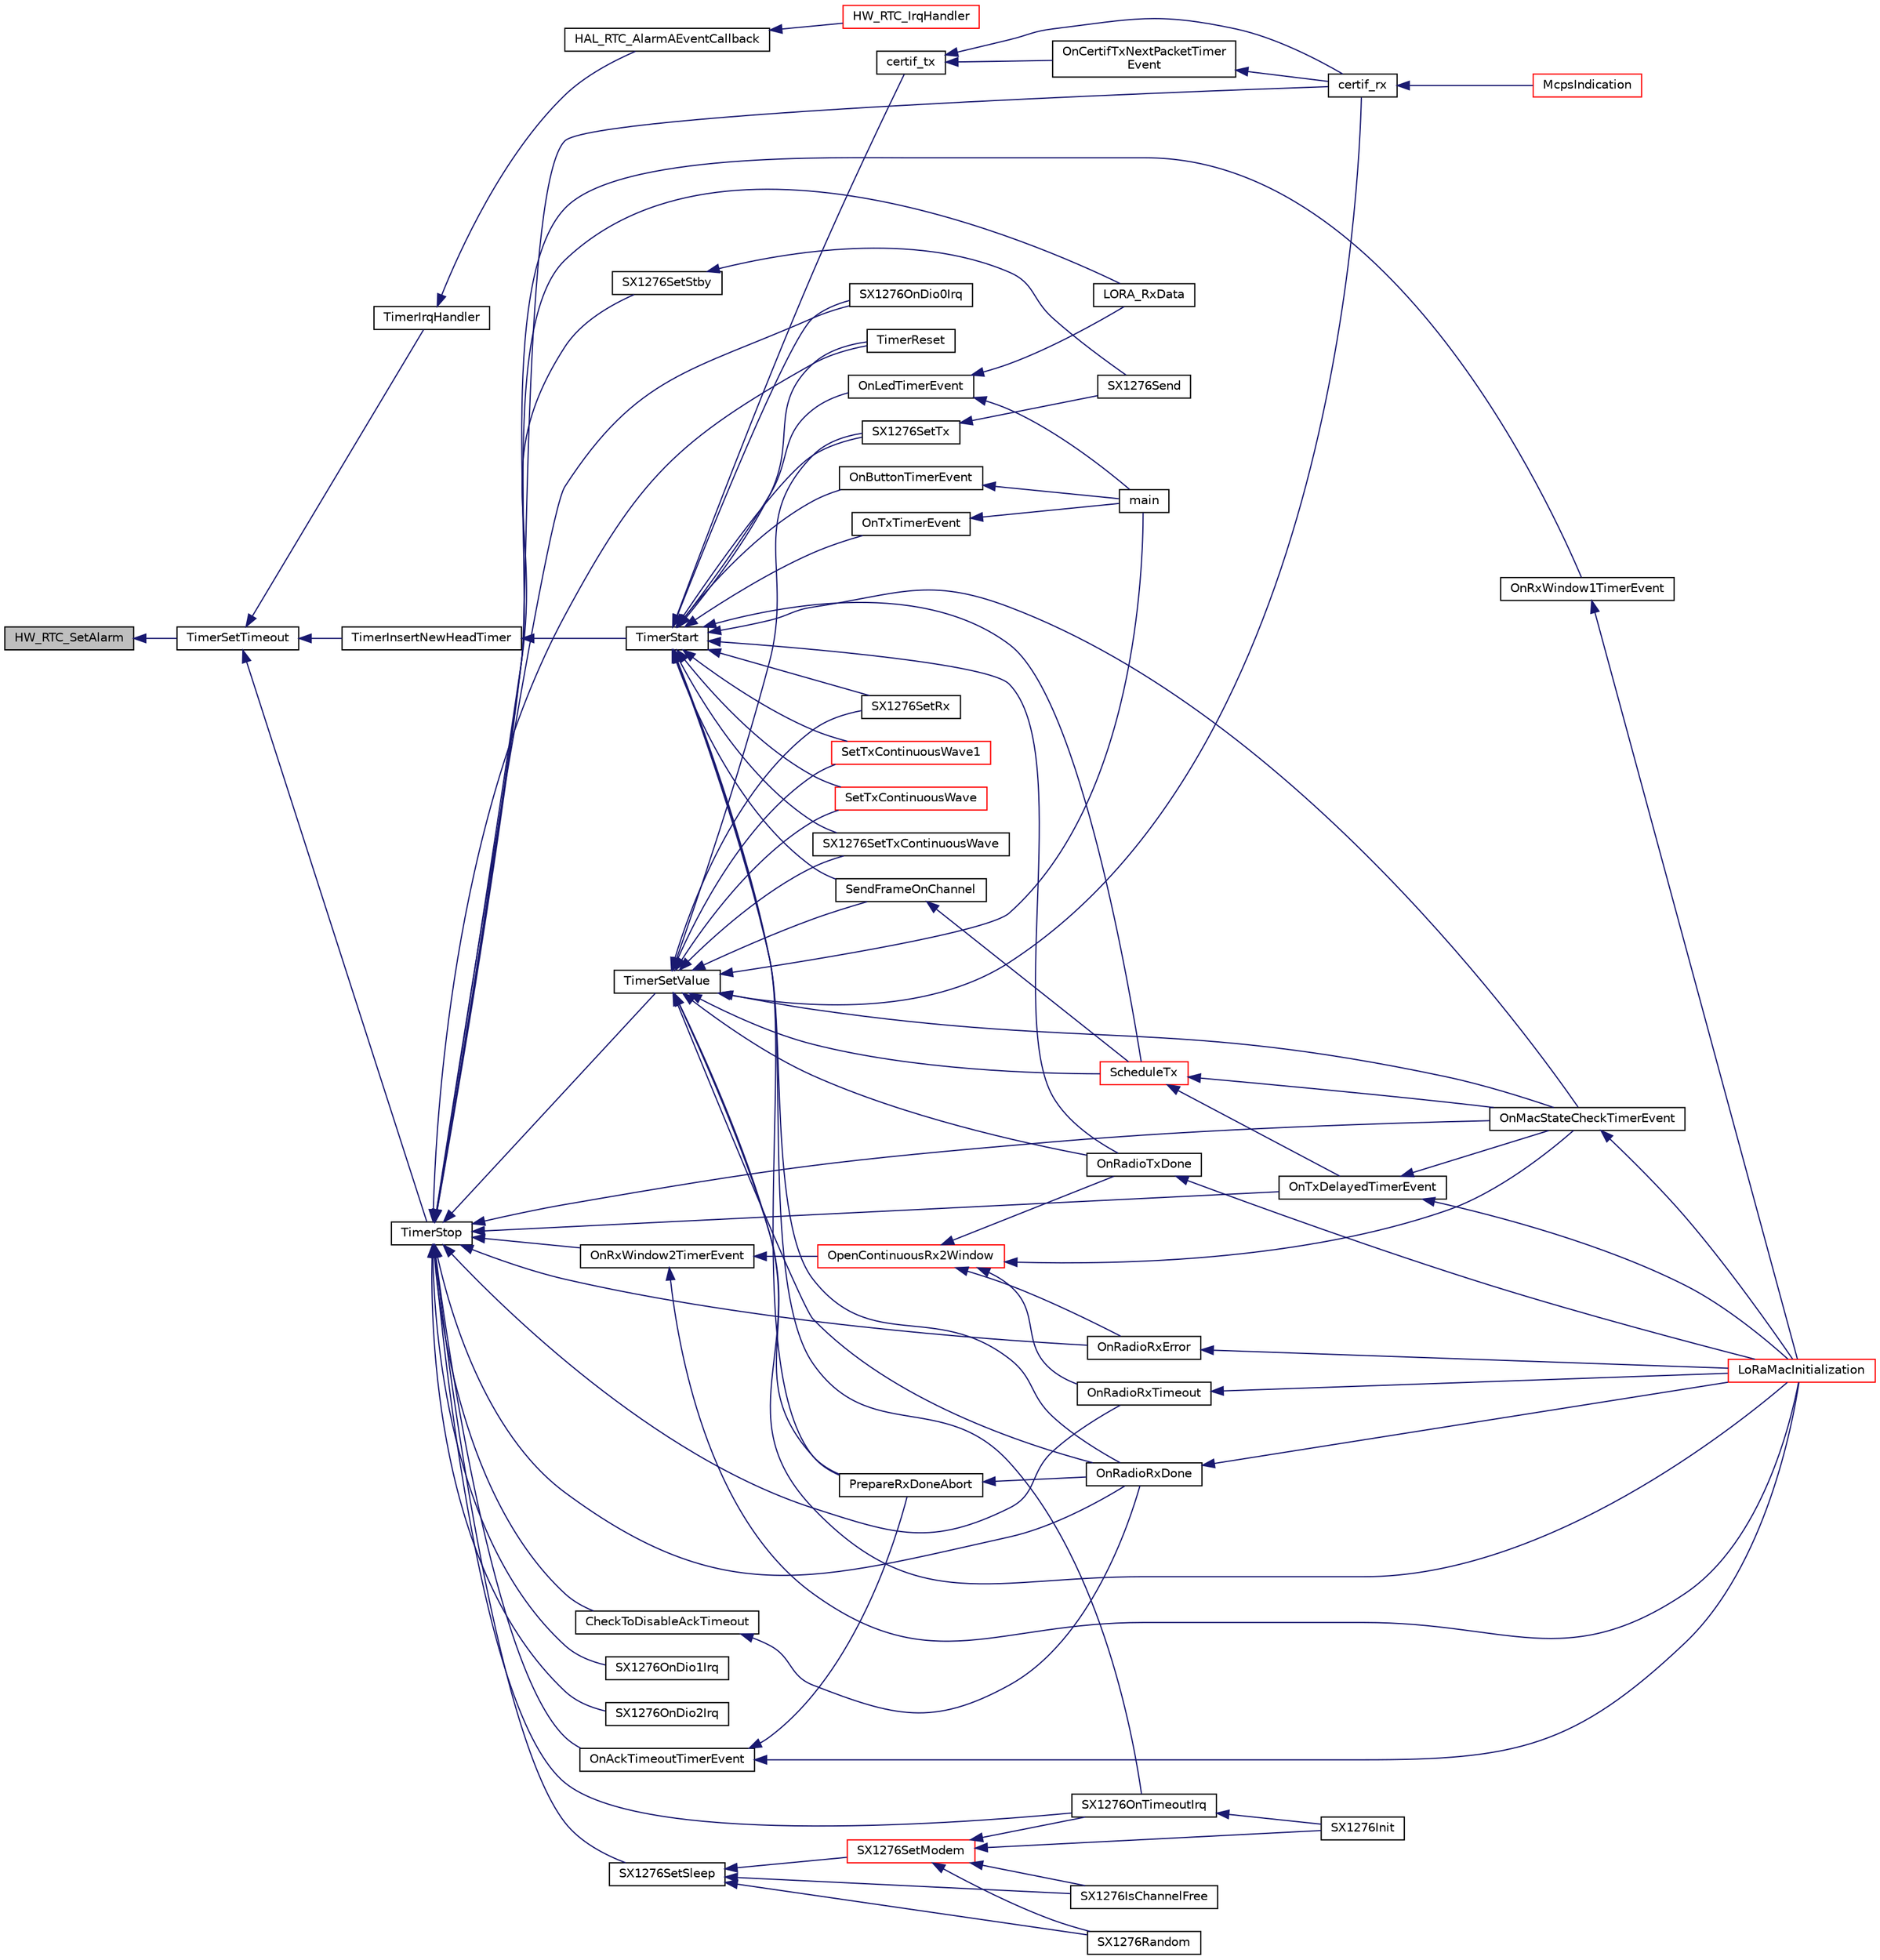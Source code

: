digraph "HW_RTC_SetAlarm"
{
  edge [fontname="Helvetica",fontsize="10",labelfontname="Helvetica",labelfontsize="10"];
  node [fontname="Helvetica",fontsize="10",shape=record];
  rankdir="LR";
  Node375 [label="HW_RTC_SetAlarm",height=0.2,width=0.4,color="black", fillcolor="grey75", style="filled", fontcolor="black"];
  Node375 -> Node376 [dir="back",color="midnightblue",fontsize="10",style="solid",fontname="Helvetica"];
  Node376 [label="TimerSetTimeout",height=0.2,width=0.4,color="black", fillcolor="white", style="filled",URL="$time_server_8c.html#af90925c5246bd6bbc2863d08d4cca3a9",tooltip="Sets a timeout with the duration \"timestamp\" "];
  Node376 -> Node377 [dir="back",color="midnightblue",fontsize="10",style="solid",fontname="Helvetica"];
  Node377 [label="TimerInsertNewHeadTimer",height=0.2,width=0.4,color="black", fillcolor="white", style="filled",URL="$time_server_8c.html#abeff03f3b0a3356be8c833bb93d24458",tooltip="Adds or replace the head timer of the list. "];
  Node377 -> Node378 [dir="back",color="midnightblue",fontsize="10",style="solid",fontname="Helvetica"];
  Node378 [label="TimerStart",height=0.2,width=0.4,color="black", fillcolor="white", style="filled",URL="$time_server_8h.html#acd2c1f05aa1976f3bbedd389c8710a78",tooltip="Starts and adds the timer object to the list of timer events "];
  Node378 -> Node379 [dir="back",color="midnightblue",fontsize="10",style="solid",fontname="Helvetica"];
  Node379 [label="SX1276SetRx",height=0.2,width=0.4,color="black", fillcolor="white", style="filled",URL="$sx1276_8h.html#a8c2df9351fbde83379717dc6f76e5c11",tooltip="Sets the radio in reception mode for the given time "];
  Node378 -> Node380 [dir="back",color="midnightblue",fontsize="10",style="solid",fontname="Helvetica"];
  Node380 [label="SX1276SetTx",height=0.2,width=0.4,color="black", fillcolor="white", style="filled",URL="$sx1276_8c.html#a4aea9f6f1070dfd4e4b73bb5ddc1fe38",tooltip="Sets the SX1276 in transmission mode for the given time "];
  Node380 -> Node381 [dir="back",color="midnightblue",fontsize="10",style="solid",fontname="Helvetica"];
  Node381 [label="SX1276Send",height=0.2,width=0.4,color="black", fillcolor="white", style="filled",URL="$sx1276_8h.html#a901a3dcdbf26005e0f3f2def3e3d83b3",tooltip="Sends the buffer of size. Prepares the packet to be sent and sets the radio in transmission ..."];
  Node378 -> Node382 [dir="back",color="midnightblue",fontsize="10",style="solid",fontname="Helvetica"];
  Node382 [label="SX1276SetTxContinuousWave",height=0.2,width=0.4,color="black", fillcolor="white", style="filled",URL="$sx1276_8h.html#ac77895b054eb64df0ee2fa97061efae8",tooltip="Sets the radio in continuous wave transmission mode "];
  Node378 -> Node383 [dir="back",color="midnightblue",fontsize="10",style="solid",fontname="Helvetica"];
  Node383 [label="SX1276OnTimeoutIrq",height=0.2,width=0.4,color="black", fillcolor="white", style="filled",URL="$sx1276_8c.html#a3eda1c409a0269313a079389593d75cb",tooltip="Tx & Rx timeout timer callback "];
  Node383 -> Node384 [dir="back",color="midnightblue",fontsize="10",style="solid",fontname="Helvetica"];
  Node384 [label="SX1276Init",height=0.2,width=0.4,color="black", fillcolor="white", style="filled",URL="$sx1276_8h.html#a19a9ddff3f878b85e42c7571485fe3c8",tooltip="Initializes the radio "];
  Node378 -> Node385 [dir="back",color="midnightblue",fontsize="10",style="solid",fontname="Helvetica"];
  Node385 [label="SX1276OnDio0Irq",height=0.2,width=0.4,color="black", fillcolor="white", style="filled",URL="$sx1276_8c.html#a51cff5becabc1485224d53133f99e0e4",tooltip="DIO 0 IRQ callback "];
  Node378 -> Node386 [dir="back",color="midnightblue",fontsize="10",style="solid",fontname="Helvetica"];
  Node386 [label="certif_tx",height=0.2,width=0.4,color="black", fillcolor="white", style="filled",URL="$lora-test_8c.html#a735361add977554215fd3e1e70b74760"];
  Node386 -> Node387 [dir="back",color="midnightblue",fontsize="10",style="solid",fontname="Helvetica"];
  Node387 [label="certif_rx",height=0.2,width=0.4,color="black", fillcolor="white", style="filled",URL="$lora-test_8h.html#ad5e51928ecf0cca8d4f33f9e9c10aba4"];
  Node387 -> Node388 [dir="back",color="midnightblue",fontsize="10",style="solid",fontname="Helvetica"];
  Node388 [label="McpsIndication",height=0.2,width=0.4,color="red", fillcolor="white", style="filled",URL="$lora_8c.html#aa62f56dcd70e02213fc6e5d0f04b3d1c",tooltip="MCPS-Indication event function "];
  Node386 -> Node391 [dir="back",color="midnightblue",fontsize="10",style="solid",fontname="Helvetica"];
  Node391 [label="OnCertifTxNextPacketTimer\lEvent",height=0.2,width=0.4,color="black", fillcolor="white", style="filled",URL="$lora-test_8c.html#a2e3edcd940d4df35743fe87783f89bbc",tooltip="Function executed on TxNextPacket Timeout event "];
  Node391 -> Node387 [dir="back",color="midnightblue",fontsize="10",style="solid",fontname="Helvetica"];
  Node378 -> Node392 [dir="back",color="midnightblue",fontsize="10",style="solid",fontname="Helvetica"];
  Node392 [label="OnRadioTxDone",height=0.2,width=0.4,color="black", fillcolor="white", style="filled",URL="$_lo_ra_mac_8c.html#ac87ba7b0231ab8e90b130849e3dee4be",tooltip="Function to be executed on Radio Tx Done event "];
  Node392 -> Node393 [dir="back",color="midnightblue",fontsize="10",style="solid",fontname="Helvetica"];
  Node393 [label="LoRaMacInitialization",height=0.2,width=0.4,color="red", fillcolor="white", style="filled",URL="$group___l_o_r_a_m_a_c.html#ga7ca445cf825e45999810b3991273eba5",tooltip="LoRaMAC layer initialization "];
  Node378 -> Node394 [dir="back",color="midnightblue",fontsize="10",style="solid",fontname="Helvetica"];
  Node394 [label="PrepareRxDoneAbort",height=0.2,width=0.4,color="black", fillcolor="white", style="filled",URL="$_lo_ra_mac_8c.html#a420f8e89407bab48414b1058d8071c97",tooltip="This function prepares the MAC to abort the execution of function OnRadioRxDone in case of a receptio..."];
  Node394 -> Node395 [dir="back",color="midnightblue",fontsize="10",style="solid",fontname="Helvetica"];
  Node395 [label="OnRadioRxDone",height=0.2,width=0.4,color="black", fillcolor="white", style="filled",URL="$_lo_ra_mac_8c.html#a34d9307ff02304a070ade799731ae0ed",tooltip="Function to be executed on Radio Rx Done event "];
  Node395 -> Node393 [dir="back",color="midnightblue",fontsize="10",style="solid",fontname="Helvetica"];
  Node378 -> Node395 [dir="back",color="midnightblue",fontsize="10",style="solid",fontname="Helvetica"];
  Node378 -> Node396 [dir="back",color="midnightblue",fontsize="10",style="solid",fontname="Helvetica"];
  Node396 [label="OnMacStateCheckTimerEvent",height=0.2,width=0.4,color="black", fillcolor="white", style="filled",URL="$_lo_ra_mac_8c.html#a3f66ff4ffb45c3be2a603fec651da617",tooltip="Function executed on Resend Frame timer event. "];
  Node396 -> Node393 [dir="back",color="midnightblue",fontsize="10",style="solid",fontname="Helvetica"];
  Node378 -> Node397 [dir="back",color="midnightblue",fontsize="10",style="solid",fontname="Helvetica"];
  Node397 [label="ScheduleTx",height=0.2,width=0.4,color="red", fillcolor="white", style="filled",URL="$_lo_ra_mac_8c.html#afac9f47df560a2c63ebe868fcf531716"];
  Node397 -> Node396 [dir="back",color="midnightblue",fontsize="10",style="solid",fontname="Helvetica"];
  Node397 -> Node398 [dir="back",color="midnightblue",fontsize="10",style="solid",fontname="Helvetica"];
  Node398 [label="OnTxDelayedTimerEvent",height=0.2,width=0.4,color="black", fillcolor="white", style="filled",URL="$_lo_ra_mac_8c.html#aff2188867ec43982ec7701c4815bc0ba",tooltip="Function executed on duty cycle delayed Tx timer event "];
  Node398 -> Node396 [dir="back",color="midnightblue",fontsize="10",style="solid",fontname="Helvetica"];
  Node398 -> Node393 [dir="back",color="midnightblue",fontsize="10",style="solid",fontname="Helvetica"];
  Node378 -> Node409 [dir="back",color="midnightblue",fontsize="10",style="solid",fontname="Helvetica"];
  Node409 [label="SendFrameOnChannel",height=0.2,width=0.4,color="black", fillcolor="white", style="filled",URL="$_lo_ra_mac_8c.html#a2a974677f0401e2575148082667331de",tooltip="LoRaMAC layer prepared frame buffer transmission with channel specification "];
  Node409 -> Node397 [dir="back",color="midnightblue",fontsize="10",style="solid",fontname="Helvetica"];
  Node378 -> Node410 [dir="back",color="midnightblue",fontsize="10",style="solid",fontname="Helvetica"];
  Node410 [label="SetTxContinuousWave",height=0.2,width=0.4,color="red", fillcolor="white", style="filled",URL="$_lo_ra_mac_8c.html#a6a476e328faedf4544aa63adf40f931e",tooltip="Sets the radio in continuous transmission mode "];
  Node378 -> Node411 [dir="back",color="midnightblue",fontsize="10",style="solid",fontname="Helvetica"];
  Node411 [label="SetTxContinuousWave1",height=0.2,width=0.4,color="red", fillcolor="white", style="filled",URL="$_lo_ra_mac_8c.html#a1974034d3a6ef2a0c38f4f853cfb62fb",tooltip="Sets the radio in continuous transmission mode "];
  Node378 -> Node412 [dir="back",color="midnightblue",fontsize="10",style="solid",fontname="Helvetica"];
  Node412 [label="TimerReset",height=0.2,width=0.4,color="black", fillcolor="white", style="filled",URL="$time_server_8h.html#a7fbd64c53ec871110fabc5b14f212904",tooltip="Resets the timer object "];
  Node378 -> Node413 [dir="back",color="midnightblue",fontsize="10",style="solid",fontname="Helvetica"];
  Node413 [label="OnButtonTimerEvent",height=0.2,width=0.4,color="black", fillcolor="white", style="filled",URL="$main_8c.html#af27dc6b9241a921349087a139ca57d1e"];
  Node413 -> Node390 [dir="back",color="midnightblue",fontsize="10",style="solid",fontname="Helvetica"];
  Node390 [label="main",height=0.2,width=0.4,color="black", fillcolor="white", style="filled",URL="$main_8c.html#a840291bc02cba5474a4cb46a9b9566fe",tooltip="Main program "];
  Node378 -> Node414 [dir="back",color="midnightblue",fontsize="10",style="solid",fontname="Helvetica"];
  Node414 [label="OnLedTimerEvent",height=0.2,width=0.4,color="black", fillcolor="white", style="filled",URL="$main_8c.html#a57a758d5054f3e0648c080c33f5384c6"];
  Node414 -> Node390 [dir="back",color="midnightblue",fontsize="10",style="solid",fontname="Helvetica"];
  Node414 -> Node415 [dir="back",color="midnightblue",fontsize="10",style="solid",fontname="Helvetica"];
  Node415 [label="LORA_RxData",height=0.2,width=0.4,color="black", fillcolor="white", style="filled",URL="$main_8c.html#af9b5cc17bd270c1734e3e6465b75f86f"];
  Node378 -> Node404 [dir="back",color="midnightblue",fontsize="10",style="solid",fontname="Helvetica"];
  Node404 [label="OnTxTimerEvent",height=0.2,width=0.4,color="black", fillcolor="white", style="filled",URL="$main_8c.html#aa660732a6ebc018e235409094d603160"];
  Node404 -> Node390 [dir="back",color="midnightblue",fontsize="10",style="solid",fontname="Helvetica"];
  Node376 -> Node416 [dir="back",color="midnightblue",fontsize="10",style="solid",fontname="Helvetica"];
  Node416 [label="TimerIrqHandler",height=0.2,width=0.4,color="black", fillcolor="white", style="filled",URL="$time_server_8h.html#a742ab8d86db201a8b5d900ce8e27cf90",tooltip="Timer IRQ event handler "];
  Node416 -> Node417 [dir="back",color="midnightblue",fontsize="10",style="solid",fontname="Helvetica"];
  Node417 [label="HAL_RTC_AlarmAEventCallback",height=0.2,width=0.4,color="black", fillcolor="white", style="filled",URL="$stm32l1xx__hal__msp_8c.html#a11aeff83fd498cddbed3bcddcf017e0a",tooltip="Alarm A callback. "];
  Node417 -> Node418 [dir="back",color="midnightblue",fontsize="10",style="solid",fontname="Helvetica"];
  Node418 [label="HW_RTC_IrqHandler",height=0.2,width=0.4,color="red", fillcolor="white", style="filled",URL="$group___lory_s_d_k___r_t_c___functions.html#gae8ae8ef64d3025701112d509285006d4",tooltip="RTC IRQ Handler on the RTC Alarm "];
  Node376 -> Node420 [dir="back",color="midnightblue",fontsize="10",style="solid",fontname="Helvetica"];
  Node420 [label="TimerStop",height=0.2,width=0.4,color="black", fillcolor="white", style="filled",URL="$time_server_8h.html#a8ae899c4e8a9abf49d825d6959aa6bcb",tooltip="Stops and removes the timer object from the list of timer events "];
  Node420 -> Node421 [dir="back",color="midnightblue",fontsize="10",style="solid",fontname="Helvetica"];
  Node421 [label="SX1276SetSleep",height=0.2,width=0.4,color="black", fillcolor="white", style="filled",URL="$sx1276_8h.html#a32a7b8c477b2f400f96a3255e1ab7620",tooltip="Sets the radio in sleep mode "];
  Node421 -> Node422 [dir="back",color="midnightblue",fontsize="10",style="solid",fontname="Helvetica"];
  Node422 [label="SX1276IsChannelFree",height=0.2,width=0.4,color="black", fillcolor="white", style="filled",URL="$sx1276_8h.html#a29f26f7258f8fcd5c27800295639d7c7",tooltip="Checks if the channel is free for the given time "];
  Node421 -> Node423 [dir="back",color="midnightblue",fontsize="10",style="solid",fontname="Helvetica"];
  Node423 [label="SX1276Random",height=0.2,width=0.4,color="black", fillcolor="white", style="filled",URL="$sx1276_8h.html#a9ba39c96b8e339b06dd24543920fd2f7",tooltip="Generates a 32 bits random value based on the RSSI readings "];
  Node421 -> Node424 [dir="back",color="midnightblue",fontsize="10",style="solid",fontname="Helvetica"];
  Node424 [label="SX1276SetModem",height=0.2,width=0.4,color="red", fillcolor="white", style="filled",URL="$sx1276_8h.html#a8325968bbefefab02537762dd274aa8b",tooltip="Configures the radio with the given modem "];
  Node424 -> Node384 [dir="back",color="midnightblue",fontsize="10",style="solid",fontname="Helvetica"];
  Node424 -> Node422 [dir="back",color="midnightblue",fontsize="10",style="solid",fontname="Helvetica"];
  Node424 -> Node423 [dir="back",color="midnightblue",fontsize="10",style="solid",fontname="Helvetica"];
  Node424 -> Node383 [dir="back",color="midnightblue",fontsize="10",style="solid",fontname="Helvetica"];
  Node420 -> Node429 [dir="back",color="midnightblue",fontsize="10",style="solid",fontname="Helvetica"];
  Node429 [label="SX1276SetStby",height=0.2,width=0.4,color="black", fillcolor="white", style="filled",URL="$sx1276_8h.html#aaef7a98104b400b235ef76de0cfb17df",tooltip="Sets the radio in standby mode "];
  Node429 -> Node381 [dir="back",color="midnightblue",fontsize="10",style="solid",fontname="Helvetica"];
  Node420 -> Node383 [dir="back",color="midnightblue",fontsize="10",style="solid",fontname="Helvetica"];
  Node420 -> Node385 [dir="back",color="midnightblue",fontsize="10",style="solid",fontname="Helvetica"];
  Node420 -> Node430 [dir="back",color="midnightblue",fontsize="10",style="solid",fontname="Helvetica"];
  Node430 [label="SX1276OnDio1Irq",height=0.2,width=0.4,color="black", fillcolor="white", style="filled",URL="$sx1276_8c.html#a9b73d7de11f1d4325b0780938d6328fe",tooltip="DIO 1 IRQ callback "];
  Node420 -> Node431 [dir="back",color="midnightblue",fontsize="10",style="solid",fontname="Helvetica"];
  Node431 [label="SX1276OnDio2Irq",height=0.2,width=0.4,color="black", fillcolor="white", style="filled",URL="$sx1276_8c.html#a6be9c1a3560cc9d8bc746dcb82f5d8ea",tooltip="DIO 2 IRQ callback "];
  Node420 -> Node387 [dir="back",color="midnightblue",fontsize="10",style="solid",fontname="Helvetica"];
  Node420 -> Node395 [dir="back",color="midnightblue",fontsize="10",style="solid",fontname="Helvetica"];
  Node420 -> Node432 [dir="back",color="midnightblue",fontsize="10",style="solid",fontname="Helvetica"];
  Node432 [label="OnRadioRxError",height=0.2,width=0.4,color="black", fillcolor="white", style="filled",URL="$_lo_ra_mac_8c.html#a414d6e1b6ffc2d8b5dfe2621a9c35ca5",tooltip="Function executed on Radio Rx error event "];
  Node432 -> Node393 [dir="back",color="midnightblue",fontsize="10",style="solid",fontname="Helvetica"];
  Node420 -> Node433 [dir="back",color="midnightblue",fontsize="10",style="solid",fontname="Helvetica"];
  Node433 [label="OnRadioRxTimeout",height=0.2,width=0.4,color="black", fillcolor="white", style="filled",URL="$_lo_ra_mac_8c.html#a4aa0011eefde1209939b3736fb62fbd1",tooltip="Function executed on Radio Rx Timeout event "];
  Node433 -> Node393 [dir="back",color="midnightblue",fontsize="10",style="solid",fontname="Helvetica"];
  Node420 -> Node396 [dir="back",color="midnightblue",fontsize="10",style="solid",fontname="Helvetica"];
  Node420 -> Node398 [dir="back",color="midnightblue",fontsize="10",style="solid",fontname="Helvetica"];
  Node420 -> Node434 [dir="back",color="midnightblue",fontsize="10",style="solid",fontname="Helvetica"];
  Node434 [label="OnRxWindow1TimerEvent",height=0.2,width=0.4,color="black", fillcolor="white", style="filled",URL="$_lo_ra_mac_8c.html#aee5c5399a6f41188ba87be8239bae8a9",tooltip="Function executed on first Rx window timer event "];
  Node434 -> Node393 [dir="back",color="midnightblue",fontsize="10",style="solid",fontname="Helvetica"];
  Node420 -> Node435 [dir="back",color="midnightblue",fontsize="10",style="solid",fontname="Helvetica"];
  Node435 [label="OnRxWindow2TimerEvent",height=0.2,width=0.4,color="black", fillcolor="white", style="filled",URL="$_lo_ra_mac_8c.html#a280d52c79c5de2428ef3f1e361043b23",tooltip="Function executed on second Rx window timer event "];
  Node435 -> Node436 [dir="back",color="midnightblue",fontsize="10",style="solid",fontname="Helvetica"];
  Node436 [label="OpenContinuousRx2Window",height=0.2,width=0.4,color="red", fillcolor="white", style="filled",URL="$_lo_ra_mac_8c.html#aeadfc508b9129926685664bc456db4f6",tooltip="Opens up a continuous RX 2 window. This is used for class c devices. "];
  Node436 -> Node392 [dir="back",color="midnightblue",fontsize="10",style="solid",fontname="Helvetica"];
  Node436 -> Node432 [dir="back",color="midnightblue",fontsize="10",style="solid",fontname="Helvetica"];
  Node436 -> Node433 [dir="back",color="midnightblue",fontsize="10",style="solid",fontname="Helvetica"];
  Node436 -> Node396 [dir="back",color="midnightblue",fontsize="10",style="solid",fontname="Helvetica"];
  Node435 -> Node393 [dir="back",color="midnightblue",fontsize="10",style="solid",fontname="Helvetica"];
  Node420 -> Node441 [dir="back",color="midnightblue",fontsize="10",style="solid",fontname="Helvetica"];
  Node441 [label="CheckToDisableAckTimeout",height=0.2,width=0.4,color="black", fillcolor="white", style="filled",URL="$_lo_ra_mac_8c.html#aa36f254fbd91a58953cad5a84d651db3",tooltip="Check if the OnAckTimeoutTimer has do be disabled. If so, the function disables it. "];
  Node441 -> Node395 [dir="back",color="midnightblue",fontsize="10",style="solid",fontname="Helvetica"];
  Node420 -> Node442 [dir="back",color="midnightblue",fontsize="10",style="solid",fontname="Helvetica"];
  Node442 [label="OnAckTimeoutTimerEvent",height=0.2,width=0.4,color="black", fillcolor="white", style="filled",URL="$_lo_ra_mac_8c.html#a519a3e861bd16b2720a427308c6addc6",tooltip="Function executed on AckTimeout timer event "];
  Node442 -> Node394 [dir="back",color="midnightblue",fontsize="10",style="solid",fontname="Helvetica"];
  Node442 -> Node393 [dir="back",color="midnightblue",fontsize="10",style="solid",fontname="Helvetica"];
  Node420 -> Node412 [dir="back",color="midnightblue",fontsize="10",style="solid",fontname="Helvetica"];
  Node420 -> Node443 [dir="back",color="midnightblue",fontsize="10",style="solid",fontname="Helvetica"];
  Node443 [label="TimerSetValue",height=0.2,width=0.4,color="black", fillcolor="white", style="filled",URL="$time_server_8h.html#ad56c30124de6deefb3e32bbee2a4ba46",tooltip="Set timer new timeout value "];
  Node443 -> Node379 [dir="back",color="midnightblue",fontsize="10",style="solid",fontname="Helvetica"];
  Node443 -> Node380 [dir="back",color="midnightblue",fontsize="10",style="solid",fontname="Helvetica"];
  Node443 -> Node382 [dir="back",color="midnightblue",fontsize="10",style="solid",fontname="Helvetica"];
  Node443 -> Node387 [dir="back",color="midnightblue",fontsize="10",style="solid",fontname="Helvetica"];
  Node443 -> Node392 [dir="back",color="midnightblue",fontsize="10",style="solid",fontname="Helvetica"];
  Node443 -> Node394 [dir="back",color="midnightblue",fontsize="10",style="solid",fontname="Helvetica"];
  Node443 -> Node395 [dir="back",color="midnightblue",fontsize="10",style="solid",fontname="Helvetica"];
  Node443 -> Node396 [dir="back",color="midnightblue",fontsize="10",style="solid",fontname="Helvetica"];
  Node443 -> Node397 [dir="back",color="midnightblue",fontsize="10",style="solid",fontname="Helvetica"];
  Node443 -> Node409 [dir="back",color="midnightblue",fontsize="10",style="solid",fontname="Helvetica"];
  Node443 -> Node410 [dir="back",color="midnightblue",fontsize="10",style="solid",fontname="Helvetica"];
  Node443 -> Node411 [dir="back",color="midnightblue",fontsize="10",style="solid",fontname="Helvetica"];
  Node443 -> Node393 [dir="back",color="midnightblue",fontsize="10",style="solid",fontname="Helvetica"];
  Node443 -> Node390 [dir="back",color="midnightblue",fontsize="10",style="solid",fontname="Helvetica"];
  Node420 -> Node415 [dir="back",color="midnightblue",fontsize="10",style="solid",fontname="Helvetica"];
}

